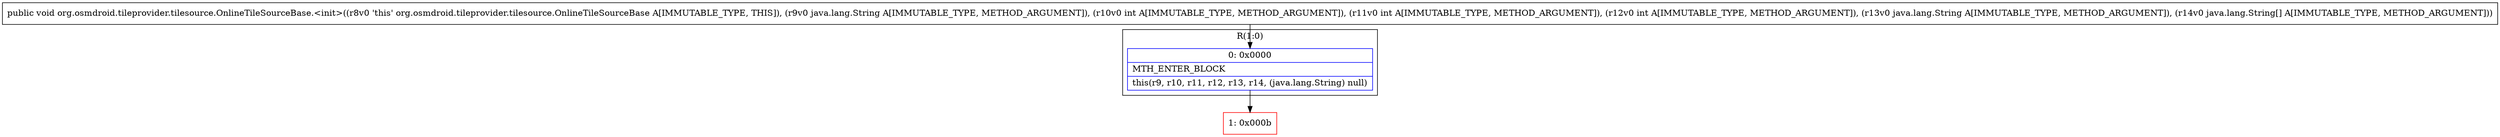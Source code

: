 digraph "CFG fororg.osmdroid.tileprovider.tilesource.OnlineTileSourceBase.\<init\>(Ljava\/lang\/String;IIILjava\/lang\/String;[Ljava\/lang\/String;)V" {
subgraph cluster_Region_1859706079 {
label = "R(1:0)";
node [shape=record,color=blue];
Node_0 [shape=record,label="{0\:\ 0x0000|MTH_ENTER_BLOCK\l|this(r9, r10, r11, r12, r13, r14, (java.lang.String) null)\l}"];
}
Node_1 [shape=record,color=red,label="{1\:\ 0x000b}"];
MethodNode[shape=record,label="{public void org.osmdroid.tileprovider.tilesource.OnlineTileSourceBase.\<init\>((r8v0 'this' org.osmdroid.tileprovider.tilesource.OnlineTileSourceBase A[IMMUTABLE_TYPE, THIS]), (r9v0 java.lang.String A[IMMUTABLE_TYPE, METHOD_ARGUMENT]), (r10v0 int A[IMMUTABLE_TYPE, METHOD_ARGUMENT]), (r11v0 int A[IMMUTABLE_TYPE, METHOD_ARGUMENT]), (r12v0 int A[IMMUTABLE_TYPE, METHOD_ARGUMENT]), (r13v0 java.lang.String A[IMMUTABLE_TYPE, METHOD_ARGUMENT]), (r14v0 java.lang.String[] A[IMMUTABLE_TYPE, METHOD_ARGUMENT])) }"];
MethodNode -> Node_0;
Node_0 -> Node_1;
}

